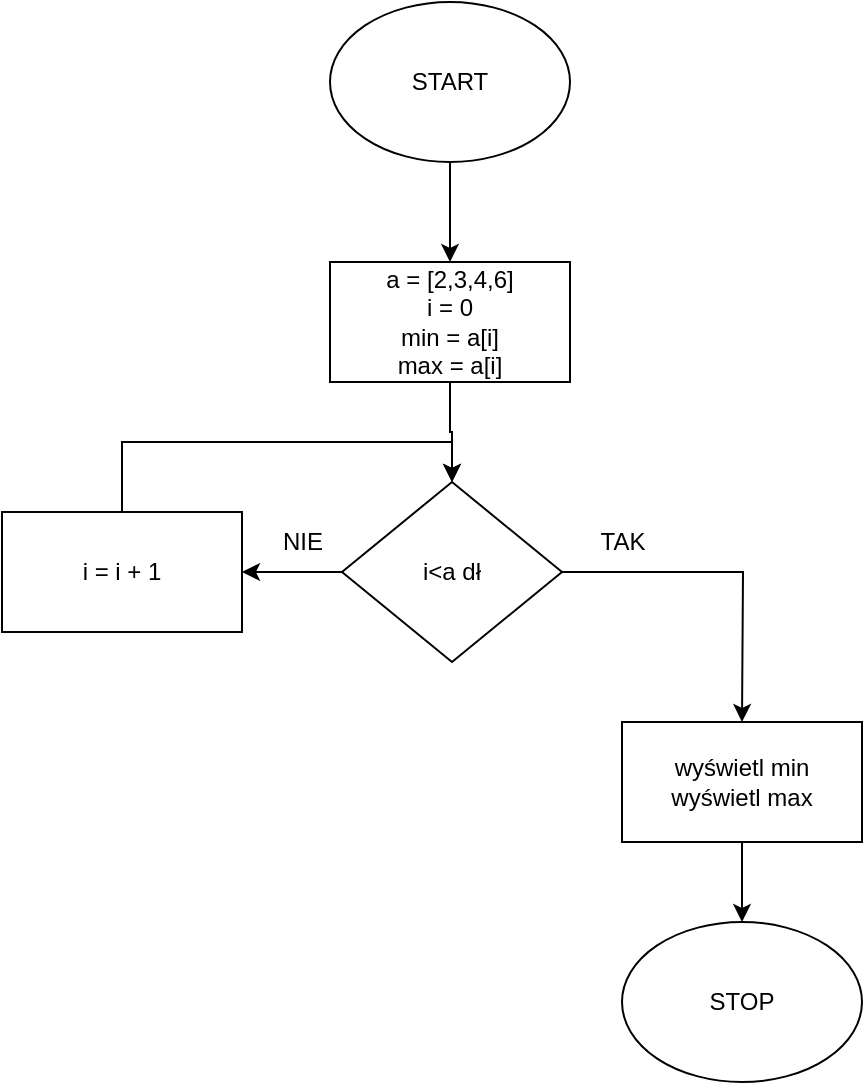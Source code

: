 <mxfile version="20.8.23" type="github">
  <diagram name="Strona-1" id="rhtGgl8qI_kHfRIOT7NE">
    <mxGraphModel dx="1434" dy="782" grid="1" gridSize="10" guides="1" tooltips="1" connect="1" arrows="1" fold="1" page="1" pageScale="1" pageWidth="827" pageHeight="1169" math="0" shadow="0">
      <root>
        <mxCell id="0" />
        <mxCell id="1" parent="0" />
        <mxCell id="fMydrqqpjLZcZsLkV7Fp-3" style="edgeStyle=orthogonalEdgeStyle;rounded=0;orthogonalLoop=1;jettySize=auto;html=1;exitX=0.5;exitY=1;exitDx=0;exitDy=0;entryX=0.5;entryY=0;entryDx=0;entryDy=0;" edge="1" parent="1" source="fMydrqqpjLZcZsLkV7Fp-1" target="fMydrqqpjLZcZsLkV7Fp-2">
          <mxGeometry relative="1" as="geometry" />
        </mxCell>
        <mxCell id="fMydrqqpjLZcZsLkV7Fp-1" value="START" style="ellipse;whiteSpace=wrap;html=1;" vertex="1" parent="1">
          <mxGeometry x="354" y="100" width="120" height="80" as="geometry" />
        </mxCell>
        <mxCell id="fMydrqqpjLZcZsLkV7Fp-5" style="edgeStyle=orthogonalEdgeStyle;rounded=0;orthogonalLoop=1;jettySize=auto;html=1;exitX=0.5;exitY=1;exitDx=0;exitDy=0;entryX=0.5;entryY=0;entryDx=0;entryDy=0;" edge="1" parent="1" source="fMydrqqpjLZcZsLkV7Fp-2" target="fMydrqqpjLZcZsLkV7Fp-4">
          <mxGeometry relative="1" as="geometry" />
        </mxCell>
        <mxCell id="fMydrqqpjLZcZsLkV7Fp-2" value="&lt;div&gt;a = [2,3,4,6]&lt;/div&gt;&lt;div&gt;i = 0&lt;br&gt;&lt;/div&gt;&lt;div&gt;min = a[i]&lt;br&gt;&lt;/div&gt;&lt;div&gt;max = a[i]&lt;br&gt;&lt;/div&gt;" style="rounded=0;whiteSpace=wrap;html=1;" vertex="1" parent="1">
          <mxGeometry x="354" y="230" width="120" height="60" as="geometry" />
        </mxCell>
        <mxCell id="fMydrqqpjLZcZsLkV7Fp-6" style="edgeStyle=orthogonalEdgeStyle;rounded=0;orthogonalLoop=1;jettySize=auto;html=1;exitX=0;exitY=0.5;exitDx=0;exitDy=0;" edge="1" parent="1" source="fMydrqqpjLZcZsLkV7Fp-4">
          <mxGeometry relative="1" as="geometry">
            <mxPoint x="310" y="385" as="targetPoint" />
          </mxGeometry>
        </mxCell>
        <mxCell id="fMydrqqpjLZcZsLkV7Fp-7" style="edgeStyle=orthogonalEdgeStyle;rounded=0;orthogonalLoop=1;jettySize=auto;html=1;exitX=1;exitY=0.5;exitDx=0;exitDy=0;" edge="1" parent="1" source="fMydrqqpjLZcZsLkV7Fp-4">
          <mxGeometry relative="1" as="geometry">
            <mxPoint x="560" y="460" as="targetPoint" />
          </mxGeometry>
        </mxCell>
        <mxCell id="fMydrqqpjLZcZsLkV7Fp-4" value="i&amp;lt;a dł" style="rhombus;whiteSpace=wrap;html=1;" vertex="1" parent="1">
          <mxGeometry x="360" y="340" width="110" height="90" as="geometry" />
        </mxCell>
        <mxCell id="fMydrqqpjLZcZsLkV7Fp-8" value="NIE" style="text;html=1;align=center;verticalAlign=middle;resizable=0;points=[];autosize=1;strokeColor=none;fillColor=none;" vertex="1" parent="1">
          <mxGeometry x="320" y="355" width="40" height="30" as="geometry" />
        </mxCell>
        <mxCell id="fMydrqqpjLZcZsLkV7Fp-9" value="TAK" style="text;html=1;align=center;verticalAlign=middle;resizable=0;points=[];autosize=1;strokeColor=none;fillColor=none;" vertex="1" parent="1">
          <mxGeometry x="480" y="355" width="40" height="30" as="geometry" />
        </mxCell>
        <mxCell id="fMydrqqpjLZcZsLkV7Fp-14" style="edgeStyle=orthogonalEdgeStyle;rounded=0;orthogonalLoop=1;jettySize=auto;html=1;exitX=0.5;exitY=0;exitDx=0;exitDy=0;entryX=0.5;entryY=0;entryDx=0;entryDy=0;" edge="1" parent="1" source="fMydrqqpjLZcZsLkV7Fp-10" target="fMydrqqpjLZcZsLkV7Fp-4">
          <mxGeometry relative="1" as="geometry" />
        </mxCell>
        <mxCell id="fMydrqqpjLZcZsLkV7Fp-10" value="i = i + 1" style="rounded=0;whiteSpace=wrap;html=1;" vertex="1" parent="1">
          <mxGeometry x="190" y="355" width="120" height="60" as="geometry" />
        </mxCell>
        <mxCell id="fMydrqqpjLZcZsLkV7Fp-13" style="edgeStyle=orthogonalEdgeStyle;rounded=0;orthogonalLoop=1;jettySize=auto;html=1;exitX=0.5;exitY=1;exitDx=0;exitDy=0;entryX=0.5;entryY=0;entryDx=0;entryDy=0;" edge="1" parent="1" source="fMydrqqpjLZcZsLkV7Fp-11" target="fMydrqqpjLZcZsLkV7Fp-12">
          <mxGeometry relative="1" as="geometry" />
        </mxCell>
        <mxCell id="fMydrqqpjLZcZsLkV7Fp-11" value="&lt;div&gt;wyświetl min &lt;br&gt;&lt;/div&gt;&lt;div&gt;wyświetl max&lt;br&gt;&lt;/div&gt;" style="rounded=0;whiteSpace=wrap;html=1;" vertex="1" parent="1">
          <mxGeometry x="500" y="460" width="120" height="60" as="geometry" />
        </mxCell>
        <mxCell id="fMydrqqpjLZcZsLkV7Fp-12" value="STOP" style="ellipse;whiteSpace=wrap;html=1;" vertex="1" parent="1">
          <mxGeometry x="500" y="560" width="120" height="80" as="geometry" />
        </mxCell>
      </root>
    </mxGraphModel>
  </diagram>
</mxfile>

